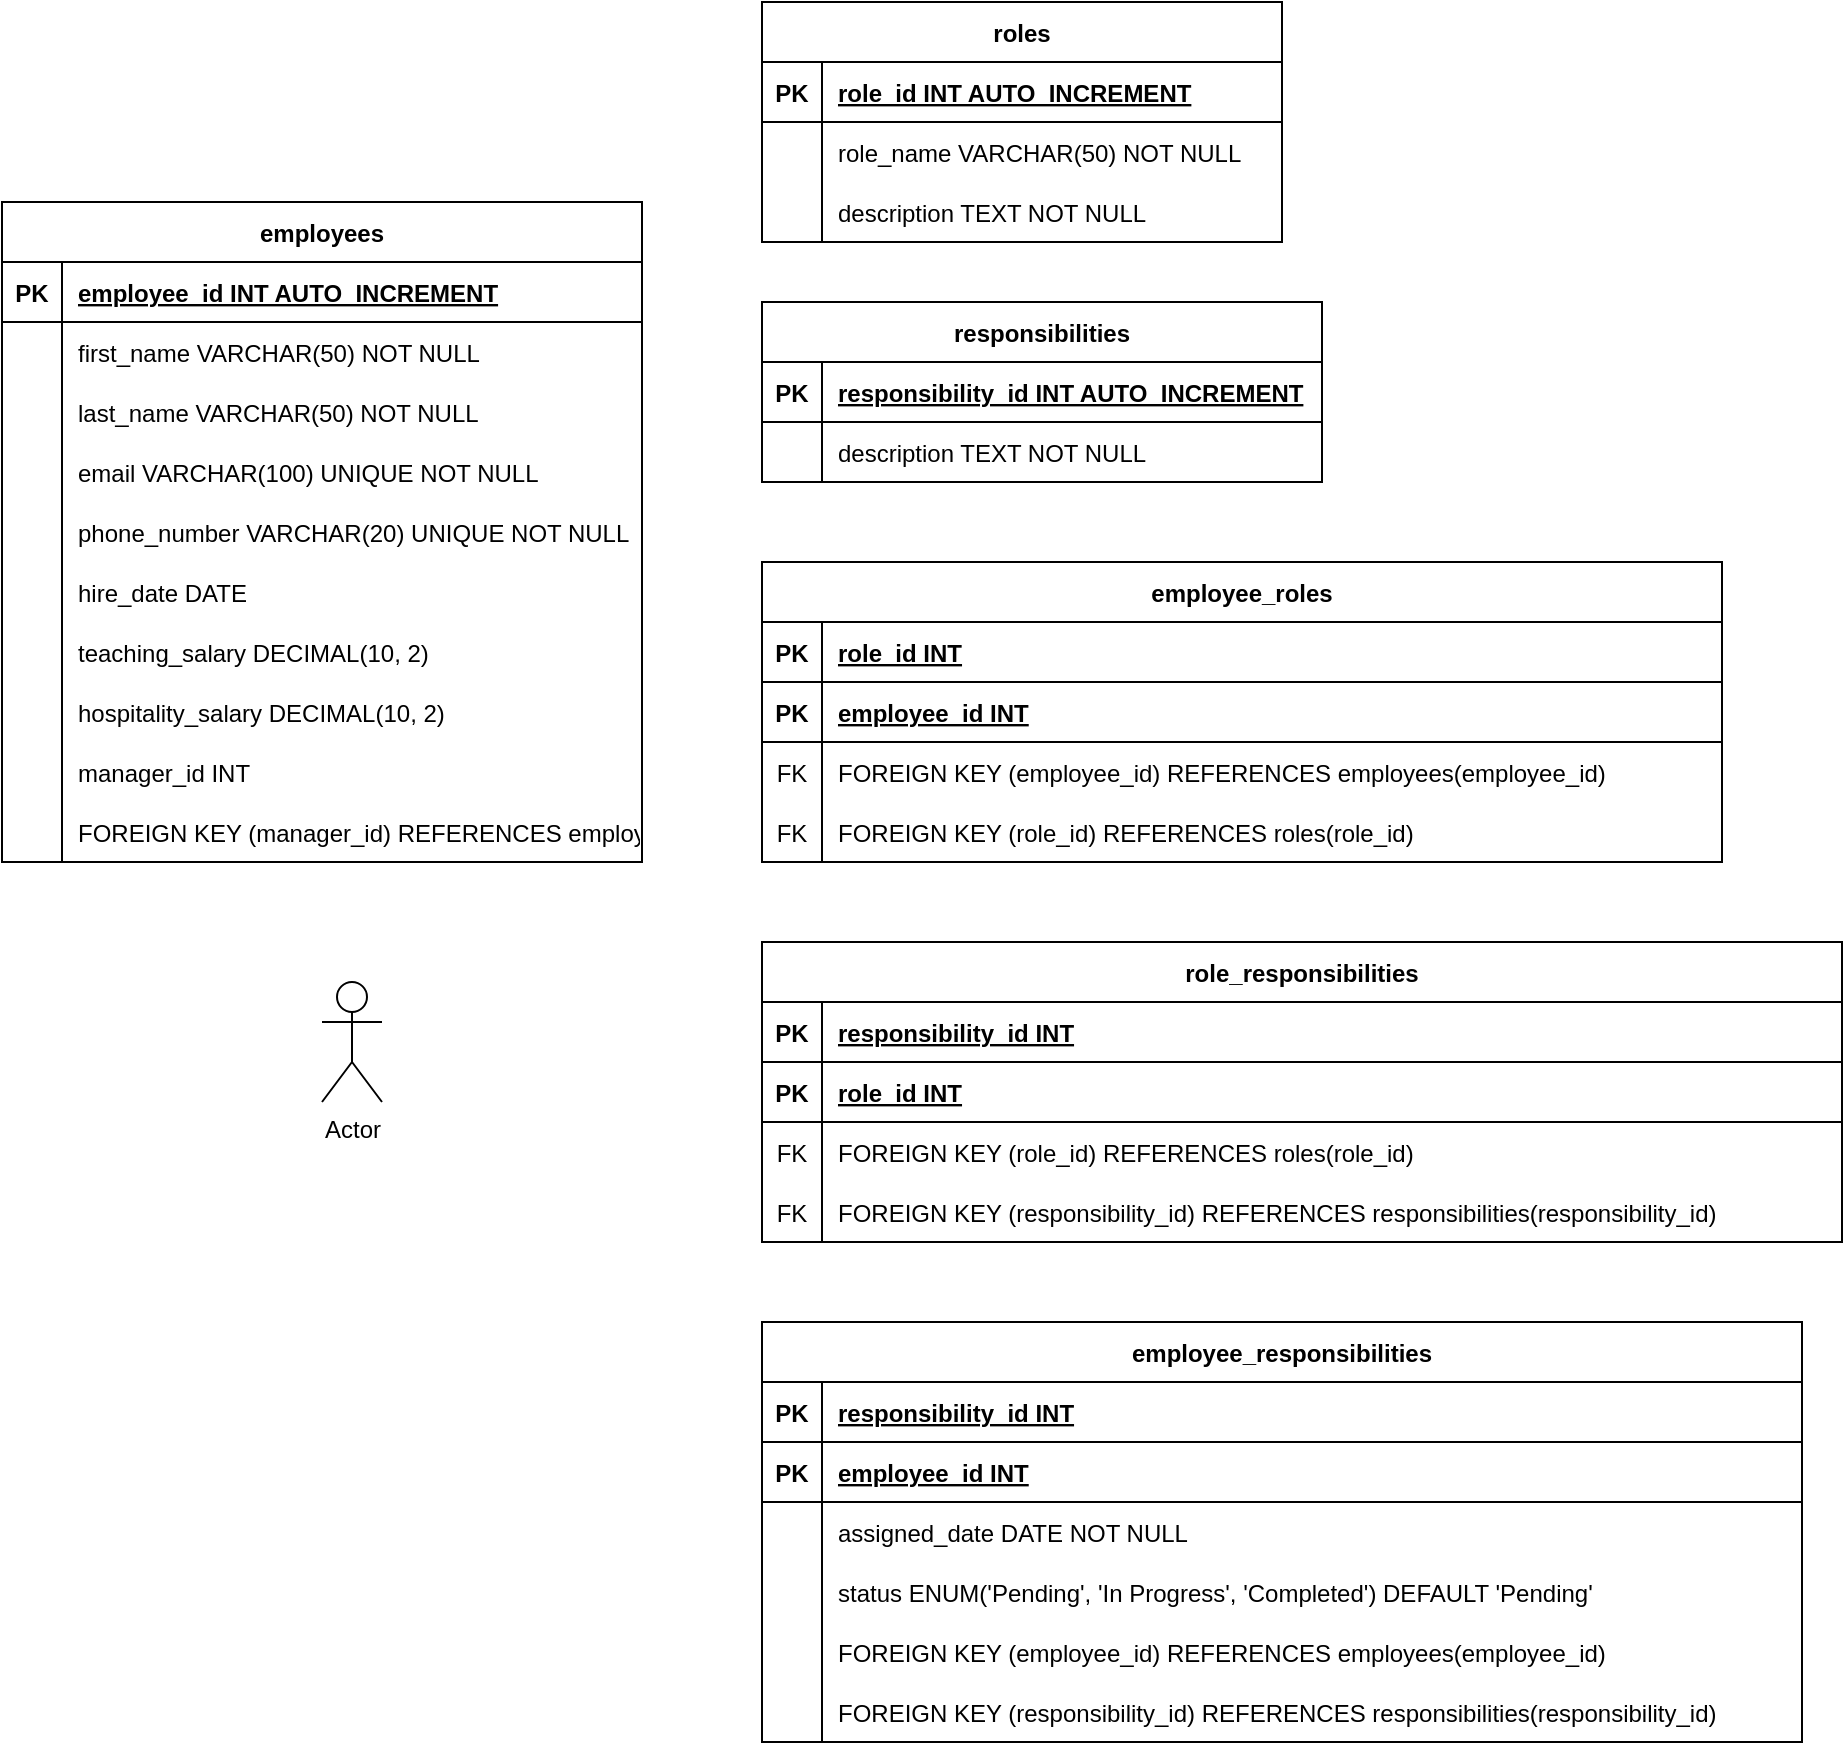 <mxfile version="24.7.6">
  <diagram name="Page-1" id="QkrxpY7dylWGhU-gu9zc">
    <mxGraphModel dx="1720" dy="1694" grid="1" gridSize="10" guides="1" tooltips="1" connect="1" arrows="1" fold="1" page="1" pageScale="1" pageWidth="850" pageHeight="1100" math="0" shadow="0">
      <root>
        <mxCell id="0" />
        <mxCell id="1" parent="0" />
        <mxCell id="rsEL6gUZ8bBxBFCF2_QT-1" value="employees" style="shape=table;startSize=30;container=1;collapsible=1;childLayout=tableLayout;fixedRows=1;rowLines=0;fontStyle=1;align=center;resizeLast=1;movable=0;resizable=0;rotatable=0;deletable=0;editable=0;locked=1;connectable=0;" parent="1" vertex="1">
          <mxGeometry x="-760" y="-20" width="320" height="330" as="geometry" />
        </mxCell>
        <mxCell id="rsEL6gUZ8bBxBFCF2_QT-2" value="" style="shape=tableRow;horizontal=0;startSize=0;swimlaneHead=0;swimlaneBody=0;fillColor=none;collapsible=0;dropTarget=0;points=[[0,0.5],[1,0.5]];portConstraint=eastwest;strokeColor=inherit;top=0;left=0;right=0;bottom=1;" parent="rsEL6gUZ8bBxBFCF2_QT-1" vertex="1">
          <mxGeometry y="30" width="320" height="30" as="geometry" />
        </mxCell>
        <mxCell id="rsEL6gUZ8bBxBFCF2_QT-3" value="PK" style="shape=partialRectangle;overflow=hidden;connectable=0;fillColor=none;strokeColor=inherit;top=0;left=0;bottom=0;right=0;fontStyle=1;" parent="rsEL6gUZ8bBxBFCF2_QT-2" vertex="1">
          <mxGeometry width="30" height="30" as="geometry">
            <mxRectangle width="30" height="30" as="alternateBounds" />
          </mxGeometry>
        </mxCell>
        <mxCell id="rsEL6gUZ8bBxBFCF2_QT-4" value="employee_id INT  AUTO_INCREMENT" style="shape=partialRectangle;overflow=hidden;connectable=0;fillColor=none;align=left;strokeColor=inherit;top=0;left=0;bottom=0;right=0;spacingLeft=6;fontStyle=5;" parent="rsEL6gUZ8bBxBFCF2_QT-2" vertex="1">
          <mxGeometry x="30" width="290" height="30" as="geometry">
            <mxRectangle width="290" height="30" as="alternateBounds" />
          </mxGeometry>
        </mxCell>
        <mxCell id="rsEL6gUZ8bBxBFCF2_QT-5" value="" style="shape=tableRow;horizontal=0;startSize=0;swimlaneHead=0;swimlaneBody=0;fillColor=none;collapsible=0;dropTarget=0;points=[[0,0.5],[1,0.5]];portConstraint=eastwest;strokeColor=inherit;top=0;left=0;right=0;bottom=0;" parent="rsEL6gUZ8bBxBFCF2_QT-1" vertex="1">
          <mxGeometry y="60" width="320" height="30" as="geometry" />
        </mxCell>
        <mxCell id="rsEL6gUZ8bBxBFCF2_QT-6" value="" style="shape=partialRectangle;overflow=hidden;connectable=0;fillColor=none;strokeColor=inherit;top=0;left=0;bottom=0;right=0;" parent="rsEL6gUZ8bBxBFCF2_QT-5" vertex="1">
          <mxGeometry width="30" height="30" as="geometry">
            <mxRectangle width="30" height="30" as="alternateBounds" />
          </mxGeometry>
        </mxCell>
        <mxCell id="rsEL6gUZ8bBxBFCF2_QT-7" value="first_name VARCHAR(50) NOT NULL" style="shape=partialRectangle;overflow=hidden;connectable=0;fillColor=none;align=left;strokeColor=inherit;top=0;left=0;bottom=0;right=0;spacingLeft=6;" parent="rsEL6gUZ8bBxBFCF2_QT-5" vertex="1">
          <mxGeometry x="30" width="290" height="30" as="geometry">
            <mxRectangle width="290" height="30" as="alternateBounds" />
          </mxGeometry>
        </mxCell>
        <mxCell id="rsEL6gUZ8bBxBFCF2_QT-8" value="" style="shape=tableRow;horizontal=0;startSize=0;swimlaneHead=0;swimlaneBody=0;fillColor=none;collapsible=0;dropTarget=0;points=[[0,0.5],[1,0.5]];portConstraint=eastwest;strokeColor=inherit;top=0;left=0;right=0;bottom=0;" parent="rsEL6gUZ8bBxBFCF2_QT-1" vertex="1">
          <mxGeometry y="90" width="320" height="30" as="geometry" />
        </mxCell>
        <mxCell id="rsEL6gUZ8bBxBFCF2_QT-9" value="" style="shape=partialRectangle;overflow=hidden;connectable=0;fillColor=none;strokeColor=inherit;top=0;left=0;bottom=0;right=0;" parent="rsEL6gUZ8bBxBFCF2_QT-8" vertex="1">
          <mxGeometry width="30" height="30" as="geometry">
            <mxRectangle width="30" height="30" as="alternateBounds" />
          </mxGeometry>
        </mxCell>
        <mxCell id="rsEL6gUZ8bBxBFCF2_QT-10" value="last_name VARCHAR(50) NOT NULL" style="shape=partialRectangle;overflow=hidden;connectable=0;fillColor=none;align=left;strokeColor=inherit;top=0;left=0;bottom=0;right=0;spacingLeft=6;" parent="rsEL6gUZ8bBxBFCF2_QT-8" vertex="1">
          <mxGeometry x="30" width="290" height="30" as="geometry">
            <mxRectangle width="290" height="30" as="alternateBounds" />
          </mxGeometry>
        </mxCell>
        <mxCell id="rsEL6gUZ8bBxBFCF2_QT-11" value="" style="shape=tableRow;horizontal=0;startSize=0;swimlaneHead=0;swimlaneBody=0;fillColor=none;collapsible=0;dropTarget=0;points=[[0,0.5],[1,0.5]];portConstraint=eastwest;strokeColor=inherit;top=0;left=0;right=0;bottom=0;" parent="rsEL6gUZ8bBxBFCF2_QT-1" vertex="1">
          <mxGeometry y="120" width="320" height="30" as="geometry" />
        </mxCell>
        <mxCell id="rsEL6gUZ8bBxBFCF2_QT-12" value="" style="shape=partialRectangle;overflow=hidden;connectable=0;fillColor=none;strokeColor=inherit;top=0;left=0;bottom=0;right=0;" parent="rsEL6gUZ8bBxBFCF2_QT-11" vertex="1">
          <mxGeometry width="30" height="30" as="geometry">
            <mxRectangle width="30" height="30" as="alternateBounds" />
          </mxGeometry>
        </mxCell>
        <mxCell id="rsEL6gUZ8bBxBFCF2_QT-13" value="email VARCHAR(100) UNIQUE NOT NULL" style="shape=partialRectangle;overflow=hidden;connectable=0;fillColor=none;align=left;strokeColor=inherit;top=0;left=0;bottom=0;right=0;spacingLeft=6;" parent="rsEL6gUZ8bBxBFCF2_QT-11" vertex="1">
          <mxGeometry x="30" width="290" height="30" as="geometry">
            <mxRectangle width="290" height="30" as="alternateBounds" />
          </mxGeometry>
        </mxCell>
        <mxCell id="rsEL6gUZ8bBxBFCF2_QT-14" value="" style="shape=tableRow;horizontal=0;startSize=0;swimlaneHead=0;swimlaneBody=0;fillColor=none;collapsible=0;dropTarget=0;points=[[0,0.5],[1,0.5]];portConstraint=eastwest;strokeColor=inherit;top=0;left=0;right=0;bottom=0;" parent="rsEL6gUZ8bBxBFCF2_QT-1" vertex="1">
          <mxGeometry y="150" width="320" height="30" as="geometry" />
        </mxCell>
        <mxCell id="rsEL6gUZ8bBxBFCF2_QT-15" value="" style="shape=partialRectangle;overflow=hidden;connectable=0;fillColor=none;strokeColor=inherit;top=0;left=0;bottom=0;right=0;" parent="rsEL6gUZ8bBxBFCF2_QT-14" vertex="1">
          <mxGeometry width="30" height="30" as="geometry">
            <mxRectangle width="30" height="30" as="alternateBounds" />
          </mxGeometry>
        </mxCell>
        <mxCell id="rsEL6gUZ8bBxBFCF2_QT-16" value="phone_number VARCHAR(20) UNIQUE NOT NULL" style="shape=partialRectangle;overflow=hidden;connectable=0;fillColor=none;align=left;strokeColor=inherit;top=0;left=0;bottom=0;right=0;spacingLeft=6;" parent="rsEL6gUZ8bBxBFCF2_QT-14" vertex="1">
          <mxGeometry x="30" width="290" height="30" as="geometry">
            <mxRectangle width="290" height="30" as="alternateBounds" />
          </mxGeometry>
        </mxCell>
        <mxCell id="rsEL6gUZ8bBxBFCF2_QT-17" value="" style="shape=tableRow;horizontal=0;startSize=0;swimlaneHead=0;swimlaneBody=0;fillColor=none;collapsible=0;dropTarget=0;points=[[0,0.5],[1,0.5]];portConstraint=eastwest;strokeColor=inherit;top=0;left=0;right=0;bottom=0;" parent="rsEL6gUZ8bBxBFCF2_QT-1" vertex="1">
          <mxGeometry y="180" width="320" height="30" as="geometry" />
        </mxCell>
        <mxCell id="rsEL6gUZ8bBxBFCF2_QT-18" value="" style="shape=partialRectangle;overflow=hidden;connectable=0;fillColor=none;strokeColor=inherit;top=0;left=0;bottom=0;right=0;" parent="rsEL6gUZ8bBxBFCF2_QT-17" vertex="1">
          <mxGeometry width="30" height="30" as="geometry">
            <mxRectangle width="30" height="30" as="alternateBounds" />
          </mxGeometry>
        </mxCell>
        <mxCell id="rsEL6gUZ8bBxBFCF2_QT-19" value="hire_date DATE" style="shape=partialRectangle;overflow=hidden;connectable=0;fillColor=none;align=left;strokeColor=inherit;top=0;left=0;bottom=0;right=0;spacingLeft=6;" parent="rsEL6gUZ8bBxBFCF2_QT-17" vertex="1">
          <mxGeometry x="30" width="290" height="30" as="geometry">
            <mxRectangle width="290" height="30" as="alternateBounds" />
          </mxGeometry>
        </mxCell>
        <mxCell id="rsEL6gUZ8bBxBFCF2_QT-20" value="" style="shape=tableRow;horizontal=0;startSize=0;swimlaneHead=0;swimlaneBody=0;fillColor=none;collapsible=0;dropTarget=0;points=[[0,0.5],[1,0.5]];portConstraint=eastwest;strokeColor=inherit;top=0;left=0;right=0;bottom=0;" parent="rsEL6gUZ8bBxBFCF2_QT-1" vertex="1">
          <mxGeometry y="210" width="320" height="30" as="geometry" />
        </mxCell>
        <mxCell id="rsEL6gUZ8bBxBFCF2_QT-21" value="" style="shape=partialRectangle;overflow=hidden;connectable=0;fillColor=none;strokeColor=inherit;top=0;left=0;bottom=0;right=0;" parent="rsEL6gUZ8bBxBFCF2_QT-20" vertex="1">
          <mxGeometry width="30" height="30" as="geometry">
            <mxRectangle width="30" height="30" as="alternateBounds" />
          </mxGeometry>
        </mxCell>
        <mxCell id="rsEL6gUZ8bBxBFCF2_QT-22" value="teaching_salary DECIMAL(10, 2)" style="shape=partialRectangle;overflow=hidden;connectable=0;fillColor=none;align=left;strokeColor=inherit;top=0;left=0;bottom=0;right=0;spacingLeft=6;" parent="rsEL6gUZ8bBxBFCF2_QT-20" vertex="1">
          <mxGeometry x="30" width="290" height="30" as="geometry">
            <mxRectangle width="290" height="30" as="alternateBounds" />
          </mxGeometry>
        </mxCell>
        <mxCell id="rsEL6gUZ8bBxBFCF2_QT-23" value="" style="shape=tableRow;horizontal=0;startSize=0;swimlaneHead=0;swimlaneBody=0;fillColor=none;collapsible=0;dropTarget=0;points=[[0,0.5],[1,0.5]];portConstraint=eastwest;strokeColor=inherit;top=0;left=0;right=0;bottom=0;" parent="rsEL6gUZ8bBxBFCF2_QT-1" vertex="1">
          <mxGeometry y="240" width="320" height="30" as="geometry" />
        </mxCell>
        <mxCell id="rsEL6gUZ8bBxBFCF2_QT-24" value="" style="shape=partialRectangle;overflow=hidden;connectable=0;fillColor=none;strokeColor=inherit;top=0;left=0;bottom=0;right=0;" parent="rsEL6gUZ8bBxBFCF2_QT-23" vertex="1">
          <mxGeometry width="30" height="30" as="geometry">
            <mxRectangle width="30" height="30" as="alternateBounds" />
          </mxGeometry>
        </mxCell>
        <mxCell id="rsEL6gUZ8bBxBFCF2_QT-25" value="hospitality_salary DECIMAL(10, 2)" style="shape=partialRectangle;overflow=hidden;connectable=0;fillColor=none;align=left;strokeColor=inherit;top=0;left=0;bottom=0;right=0;spacingLeft=6;" parent="rsEL6gUZ8bBxBFCF2_QT-23" vertex="1">
          <mxGeometry x="30" width="290" height="30" as="geometry">
            <mxRectangle width="290" height="30" as="alternateBounds" />
          </mxGeometry>
        </mxCell>
        <mxCell id="rsEL6gUZ8bBxBFCF2_QT-26" value="" style="shape=tableRow;horizontal=0;startSize=0;swimlaneHead=0;swimlaneBody=0;fillColor=none;collapsible=0;dropTarget=0;points=[[0,0.5],[1,0.5]];portConstraint=eastwest;strokeColor=inherit;top=0;left=0;right=0;bottom=0;" parent="rsEL6gUZ8bBxBFCF2_QT-1" vertex="1">
          <mxGeometry y="270" width="320" height="30" as="geometry" />
        </mxCell>
        <mxCell id="rsEL6gUZ8bBxBFCF2_QT-27" value="" style="shape=partialRectangle;overflow=hidden;connectable=0;fillColor=none;strokeColor=inherit;top=0;left=0;bottom=0;right=0;" parent="rsEL6gUZ8bBxBFCF2_QT-26" vertex="1">
          <mxGeometry width="30" height="30" as="geometry">
            <mxRectangle width="30" height="30" as="alternateBounds" />
          </mxGeometry>
        </mxCell>
        <mxCell id="rsEL6gUZ8bBxBFCF2_QT-28" value="manager_id INT" style="shape=partialRectangle;overflow=hidden;connectable=0;fillColor=none;align=left;strokeColor=inherit;top=0;left=0;bottom=0;right=0;spacingLeft=6;" parent="rsEL6gUZ8bBxBFCF2_QT-26" vertex="1">
          <mxGeometry x="30" width="290" height="30" as="geometry">
            <mxRectangle width="290" height="30" as="alternateBounds" />
          </mxGeometry>
        </mxCell>
        <mxCell id="rsEL6gUZ8bBxBFCF2_QT-29" value="" style="shape=tableRow;horizontal=0;startSize=0;swimlaneHead=0;swimlaneBody=0;fillColor=none;collapsible=0;dropTarget=0;points=[[0,0.5],[1,0.5]];portConstraint=eastwest;strokeColor=inherit;top=0;left=0;right=0;bottom=0;" parent="rsEL6gUZ8bBxBFCF2_QT-1" vertex="1">
          <mxGeometry y="300" width="320" height="30" as="geometry" />
        </mxCell>
        <mxCell id="rsEL6gUZ8bBxBFCF2_QT-30" value="" style="shape=partialRectangle;overflow=hidden;connectable=0;fillColor=none;strokeColor=inherit;top=0;left=0;bottom=0;right=0;" parent="rsEL6gUZ8bBxBFCF2_QT-29" vertex="1">
          <mxGeometry width="30" height="30" as="geometry">
            <mxRectangle width="30" height="30" as="alternateBounds" />
          </mxGeometry>
        </mxCell>
        <mxCell id="rsEL6gUZ8bBxBFCF2_QT-31" value="FOREIGN KEY (manager_id) REFERENCES employees(employee_id)" style="shape=partialRectangle;overflow=hidden;connectable=0;fillColor=none;align=left;strokeColor=inherit;top=0;left=0;bottom=0;right=0;spacingLeft=6;" parent="rsEL6gUZ8bBxBFCF2_QT-29" vertex="1">
          <mxGeometry x="30" width="290" height="30" as="geometry">
            <mxRectangle width="290" height="30" as="alternateBounds" />
          </mxGeometry>
        </mxCell>
        <mxCell id="rsEL6gUZ8bBxBFCF2_QT-32" value="roles" style="shape=table;startSize=30;container=1;collapsible=1;childLayout=tableLayout;fixedRows=1;rowLines=0;fontStyle=1;align=center;resizeLast=1;movable=1;resizable=1;rotatable=1;deletable=1;editable=1;locked=0;connectable=1;" parent="1" vertex="1">
          <mxGeometry x="-380" y="-120" width="260" height="120" as="geometry" />
        </mxCell>
        <mxCell id="rsEL6gUZ8bBxBFCF2_QT-33" value="" style="shape=tableRow;horizontal=0;startSize=0;swimlaneHead=0;swimlaneBody=0;fillColor=none;collapsible=0;dropTarget=0;points=[[0,0.5],[1,0.5]];portConstraint=eastwest;strokeColor=inherit;top=0;left=0;right=0;bottom=1;" parent="rsEL6gUZ8bBxBFCF2_QT-32" vertex="1">
          <mxGeometry y="30" width="260" height="30" as="geometry" />
        </mxCell>
        <mxCell id="rsEL6gUZ8bBxBFCF2_QT-34" value="PK" style="shape=partialRectangle;overflow=hidden;connectable=0;fillColor=none;strokeColor=inherit;top=0;left=0;bottom=0;right=0;fontStyle=1;" parent="rsEL6gUZ8bBxBFCF2_QT-33" vertex="1">
          <mxGeometry width="30" height="30" as="geometry">
            <mxRectangle width="30" height="30" as="alternateBounds" />
          </mxGeometry>
        </mxCell>
        <mxCell id="rsEL6gUZ8bBxBFCF2_QT-35" value="role_id INT  AUTO_INCREMENT" style="shape=partialRectangle;overflow=hidden;connectable=0;fillColor=none;align=left;strokeColor=inherit;top=0;left=0;bottom=0;right=0;spacingLeft=6;fontStyle=5;" parent="rsEL6gUZ8bBxBFCF2_QT-33" vertex="1">
          <mxGeometry x="30" width="230" height="30" as="geometry">
            <mxRectangle width="230" height="30" as="alternateBounds" />
          </mxGeometry>
        </mxCell>
        <mxCell id="rsEL6gUZ8bBxBFCF2_QT-36" value="" style="shape=tableRow;horizontal=0;startSize=0;swimlaneHead=0;swimlaneBody=0;fillColor=none;collapsible=0;dropTarget=0;points=[[0,0.5],[1,0.5]];portConstraint=eastwest;strokeColor=inherit;top=0;left=0;right=0;bottom=0;" parent="rsEL6gUZ8bBxBFCF2_QT-32" vertex="1">
          <mxGeometry y="60" width="260" height="30" as="geometry" />
        </mxCell>
        <mxCell id="rsEL6gUZ8bBxBFCF2_QT-37" value="" style="shape=partialRectangle;overflow=hidden;connectable=0;fillColor=none;strokeColor=inherit;top=0;left=0;bottom=0;right=0;" parent="rsEL6gUZ8bBxBFCF2_QT-36" vertex="1">
          <mxGeometry width="30" height="30" as="geometry">
            <mxRectangle width="30" height="30" as="alternateBounds" />
          </mxGeometry>
        </mxCell>
        <mxCell id="rsEL6gUZ8bBxBFCF2_QT-38" value="role_name VARCHAR(50) NOT NULL" style="shape=partialRectangle;overflow=hidden;connectable=0;fillColor=none;align=left;strokeColor=inherit;top=0;left=0;bottom=0;right=0;spacingLeft=6;" parent="rsEL6gUZ8bBxBFCF2_QT-36" vertex="1">
          <mxGeometry x="30" width="230" height="30" as="geometry">
            <mxRectangle width="230" height="30" as="alternateBounds" />
          </mxGeometry>
        </mxCell>
        <mxCell id="rsEL6gUZ8bBxBFCF2_QT-39" value="" style="shape=tableRow;horizontal=0;startSize=0;swimlaneHead=0;swimlaneBody=0;fillColor=none;collapsible=0;dropTarget=0;points=[[0,0.5],[1,0.5]];portConstraint=eastwest;strokeColor=inherit;top=0;left=0;right=0;bottom=0;" parent="rsEL6gUZ8bBxBFCF2_QT-32" vertex="1">
          <mxGeometry y="90" width="260" height="30" as="geometry" />
        </mxCell>
        <mxCell id="rsEL6gUZ8bBxBFCF2_QT-40" value="" style="shape=partialRectangle;overflow=hidden;connectable=0;fillColor=none;strokeColor=inherit;top=0;left=0;bottom=0;right=0;" parent="rsEL6gUZ8bBxBFCF2_QT-39" vertex="1">
          <mxGeometry width="30" height="30" as="geometry">
            <mxRectangle width="30" height="30" as="alternateBounds" />
          </mxGeometry>
        </mxCell>
        <mxCell id="rsEL6gUZ8bBxBFCF2_QT-41" value="description TEXT NOT NULL" style="shape=partialRectangle;overflow=hidden;connectable=0;fillColor=none;align=left;strokeColor=inherit;top=0;left=0;bottom=0;right=0;spacingLeft=6;" parent="rsEL6gUZ8bBxBFCF2_QT-39" vertex="1">
          <mxGeometry x="30" width="230" height="30" as="geometry">
            <mxRectangle width="230" height="30" as="alternateBounds" />
          </mxGeometry>
        </mxCell>
        <mxCell id="rsEL6gUZ8bBxBFCF2_QT-42" value="responsibilities" style="shape=table;startSize=30;container=1;collapsible=1;childLayout=tableLayout;fixedRows=1;rowLines=0;fontStyle=1;align=center;resizeLast=1;movable=1;resizable=1;rotatable=1;deletable=1;editable=1;locked=0;connectable=1;" parent="1" vertex="1">
          <mxGeometry x="-380" y="30" width="280" height="90" as="geometry" />
        </mxCell>
        <mxCell id="rsEL6gUZ8bBxBFCF2_QT-43" value="" style="shape=tableRow;horizontal=0;startSize=0;swimlaneHead=0;swimlaneBody=0;fillColor=none;collapsible=0;dropTarget=0;points=[[0,0.5],[1,0.5]];portConstraint=eastwest;strokeColor=inherit;top=0;left=0;right=0;bottom=1;" parent="rsEL6gUZ8bBxBFCF2_QT-42" vertex="1">
          <mxGeometry y="30" width="280" height="30" as="geometry" />
        </mxCell>
        <mxCell id="rsEL6gUZ8bBxBFCF2_QT-44" value="PK" style="shape=partialRectangle;overflow=hidden;connectable=0;fillColor=none;strokeColor=inherit;top=0;left=0;bottom=0;right=0;fontStyle=1;" parent="rsEL6gUZ8bBxBFCF2_QT-43" vertex="1">
          <mxGeometry width="30" height="30" as="geometry">
            <mxRectangle width="30" height="30" as="alternateBounds" />
          </mxGeometry>
        </mxCell>
        <mxCell id="rsEL6gUZ8bBxBFCF2_QT-45" value="responsibility_id INT  AUTO_INCREMENT" style="shape=partialRectangle;overflow=hidden;connectable=0;fillColor=none;align=left;strokeColor=inherit;top=0;left=0;bottom=0;right=0;spacingLeft=6;fontStyle=5;" parent="rsEL6gUZ8bBxBFCF2_QT-43" vertex="1">
          <mxGeometry x="30" width="250" height="30" as="geometry">
            <mxRectangle width="250" height="30" as="alternateBounds" />
          </mxGeometry>
        </mxCell>
        <mxCell id="rsEL6gUZ8bBxBFCF2_QT-46" value="" style="shape=tableRow;horizontal=0;startSize=0;swimlaneHead=0;swimlaneBody=0;fillColor=none;collapsible=0;dropTarget=0;points=[[0,0.5],[1,0.5]];portConstraint=eastwest;strokeColor=inherit;top=0;left=0;right=0;bottom=0;" parent="rsEL6gUZ8bBxBFCF2_QT-42" vertex="1">
          <mxGeometry y="60" width="280" height="30" as="geometry" />
        </mxCell>
        <mxCell id="rsEL6gUZ8bBxBFCF2_QT-47" value="" style="shape=partialRectangle;overflow=hidden;connectable=0;fillColor=none;strokeColor=inherit;top=0;left=0;bottom=0;right=0;" parent="rsEL6gUZ8bBxBFCF2_QT-46" vertex="1">
          <mxGeometry width="30" height="30" as="geometry">
            <mxRectangle width="30" height="30" as="alternateBounds" />
          </mxGeometry>
        </mxCell>
        <mxCell id="rsEL6gUZ8bBxBFCF2_QT-48" value="description TEXT NOT NULL" style="shape=partialRectangle;overflow=hidden;connectable=0;fillColor=none;align=left;strokeColor=inherit;top=0;left=0;bottom=0;right=0;spacingLeft=6;" parent="rsEL6gUZ8bBxBFCF2_QT-46" vertex="1">
          <mxGeometry x="30" width="250" height="30" as="geometry">
            <mxRectangle width="250" height="30" as="alternateBounds" />
          </mxGeometry>
        </mxCell>
        <mxCell id="rsEL6gUZ8bBxBFCF2_QT-49" value="employee_roles" style="shape=table;startSize=30;container=1;collapsible=1;childLayout=tableLayout;fixedRows=1;rowLines=0;fontStyle=1;align=center;resizeLast=1;movable=1;resizable=1;rotatable=1;deletable=1;editable=1;locked=0;connectable=1;" parent="1" vertex="1">
          <mxGeometry x="-380" y="160" width="480" height="150" as="geometry" />
        </mxCell>
        <mxCell id="rsEL6gUZ8bBxBFCF2_QT-50" value="" style="shape=tableRow;horizontal=0;startSize=0;swimlaneHead=0;swimlaneBody=0;fillColor=none;collapsible=0;dropTarget=0;points=[[0,0.5],[1,0.5]];portConstraint=eastwest;strokeColor=inherit;top=0;left=0;right=0;bottom=1;" parent="rsEL6gUZ8bBxBFCF2_QT-49" vertex="1">
          <mxGeometry y="30" width="480" height="30" as="geometry" />
        </mxCell>
        <mxCell id="rsEL6gUZ8bBxBFCF2_QT-51" value="PK" style="shape=partialRectangle;overflow=hidden;connectable=0;fillColor=none;strokeColor=inherit;top=0;left=0;bottom=0;right=0;fontStyle=1;" parent="rsEL6gUZ8bBxBFCF2_QT-50" vertex="1">
          <mxGeometry width="30" height="30" as="geometry">
            <mxRectangle width="30" height="30" as="alternateBounds" />
          </mxGeometry>
        </mxCell>
        <mxCell id="rsEL6gUZ8bBxBFCF2_QT-52" value="role_id INT" style="shape=partialRectangle;overflow=hidden;connectable=0;fillColor=none;align=left;strokeColor=inherit;top=0;left=0;bottom=0;right=0;spacingLeft=6;fontStyle=5;" parent="rsEL6gUZ8bBxBFCF2_QT-50" vertex="1">
          <mxGeometry x="30" width="450" height="30" as="geometry">
            <mxRectangle width="450" height="30" as="alternateBounds" />
          </mxGeometry>
        </mxCell>
        <mxCell id="rsEL6gUZ8bBxBFCF2_QT-53" value="" style="shape=tableRow;horizontal=0;startSize=0;swimlaneHead=0;swimlaneBody=0;fillColor=none;collapsible=0;dropTarget=0;points=[[0,0.5],[1,0.5]];portConstraint=eastwest;strokeColor=inherit;top=0;left=0;right=0;bottom=1;" parent="rsEL6gUZ8bBxBFCF2_QT-49" vertex="1">
          <mxGeometry y="60" width="480" height="30" as="geometry" />
        </mxCell>
        <mxCell id="rsEL6gUZ8bBxBFCF2_QT-54" value="PK" style="shape=partialRectangle;overflow=hidden;connectable=0;fillColor=none;strokeColor=inherit;top=0;left=0;bottom=0;right=0;fontStyle=1;" parent="rsEL6gUZ8bBxBFCF2_QT-53" vertex="1">
          <mxGeometry width="30" height="30" as="geometry">
            <mxRectangle width="30" height="30" as="alternateBounds" />
          </mxGeometry>
        </mxCell>
        <mxCell id="rsEL6gUZ8bBxBFCF2_QT-55" value="employee_id INT" style="shape=partialRectangle;overflow=hidden;connectable=0;fillColor=none;align=left;strokeColor=inherit;top=0;left=0;bottom=0;right=0;spacingLeft=6;fontStyle=5;" parent="rsEL6gUZ8bBxBFCF2_QT-53" vertex="1">
          <mxGeometry x="30" width="450" height="30" as="geometry">
            <mxRectangle width="450" height="30" as="alternateBounds" />
          </mxGeometry>
        </mxCell>
        <mxCell id="rsEL6gUZ8bBxBFCF2_QT-56" value="" style="shape=tableRow;horizontal=0;startSize=0;swimlaneHead=0;swimlaneBody=0;fillColor=none;collapsible=0;dropTarget=0;points=[[0,0.5],[1,0.5]];portConstraint=eastwest;strokeColor=inherit;top=0;left=0;right=0;bottom=0;" parent="rsEL6gUZ8bBxBFCF2_QT-49" vertex="1">
          <mxGeometry y="90" width="480" height="30" as="geometry" />
        </mxCell>
        <mxCell id="rsEL6gUZ8bBxBFCF2_QT-57" value="FK" style="shape=partialRectangle;overflow=hidden;connectable=0;fillColor=none;strokeColor=inherit;top=0;left=0;bottom=0;right=0;" parent="rsEL6gUZ8bBxBFCF2_QT-56" vertex="1">
          <mxGeometry width="30" height="30" as="geometry">
            <mxRectangle width="30" height="30" as="alternateBounds" />
          </mxGeometry>
        </mxCell>
        <mxCell id="rsEL6gUZ8bBxBFCF2_QT-58" value="FOREIGN KEY (employee_id) REFERENCES employees(employee_id)" style="shape=partialRectangle;overflow=hidden;connectable=0;fillColor=none;align=left;strokeColor=inherit;top=0;left=0;bottom=0;right=0;spacingLeft=6;" parent="rsEL6gUZ8bBxBFCF2_QT-56" vertex="1">
          <mxGeometry x="30" width="450" height="30" as="geometry">
            <mxRectangle width="450" height="30" as="alternateBounds" />
          </mxGeometry>
        </mxCell>
        <mxCell id="rsEL6gUZ8bBxBFCF2_QT-59" value="" style="shape=tableRow;horizontal=0;startSize=0;swimlaneHead=0;swimlaneBody=0;fillColor=none;collapsible=0;dropTarget=0;points=[[0,0.5],[1,0.5]];portConstraint=eastwest;strokeColor=inherit;top=0;left=0;right=0;bottom=0;" parent="rsEL6gUZ8bBxBFCF2_QT-49" vertex="1">
          <mxGeometry y="120" width="480" height="30" as="geometry" />
        </mxCell>
        <mxCell id="rsEL6gUZ8bBxBFCF2_QT-60" value="FK" style="shape=partialRectangle;overflow=hidden;connectable=0;fillColor=none;strokeColor=inherit;top=0;left=0;bottom=0;right=0;" parent="rsEL6gUZ8bBxBFCF2_QT-59" vertex="1">
          <mxGeometry width="30" height="30" as="geometry">
            <mxRectangle width="30" height="30" as="alternateBounds" />
          </mxGeometry>
        </mxCell>
        <mxCell id="rsEL6gUZ8bBxBFCF2_QT-61" value="FOREIGN KEY (role_id) REFERENCES roles(role_id)" style="shape=partialRectangle;overflow=hidden;connectable=0;fillColor=none;align=left;strokeColor=inherit;top=0;left=0;bottom=0;right=0;spacingLeft=6;" parent="rsEL6gUZ8bBxBFCF2_QT-59" vertex="1">
          <mxGeometry x="30" width="450" height="30" as="geometry">
            <mxRectangle width="450" height="30" as="alternateBounds" />
          </mxGeometry>
        </mxCell>
        <mxCell id="rsEL6gUZ8bBxBFCF2_QT-62" value="role_responsibilities" style="shape=table;startSize=30;container=1;collapsible=1;childLayout=tableLayout;fixedRows=1;rowLines=0;fontStyle=1;align=center;resizeLast=1;movable=1;resizable=1;rotatable=1;deletable=1;editable=1;locked=0;connectable=1;" parent="1" vertex="1">
          <mxGeometry x="-380" y="350" width="540" height="150" as="geometry" />
        </mxCell>
        <mxCell id="rsEL6gUZ8bBxBFCF2_QT-63" value="" style="shape=tableRow;horizontal=0;startSize=0;swimlaneHead=0;swimlaneBody=0;fillColor=none;collapsible=0;dropTarget=0;points=[[0,0.5],[1,0.5]];portConstraint=eastwest;strokeColor=inherit;top=0;left=0;right=0;bottom=1;" parent="rsEL6gUZ8bBxBFCF2_QT-62" vertex="1">
          <mxGeometry y="30" width="540" height="30" as="geometry" />
        </mxCell>
        <mxCell id="rsEL6gUZ8bBxBFCF2_QT-64" value="PK" style="shape=partialRectangle;overflow=hidden;connectable=0;fillColor=none;strokeColor=inherit;top=0;left=0;bottom=0;right=0;fontStyle=1;" parent="rsEL6gUZ8bBxBFCF2_QT-63" vertex="1">
          <mxGeometry width="30" height="30" as="geometry">
            <mxRectangle width="30" height="30" as="alternateBounds" />
          </mxGeometry>
        </mxCell>
        <mxCell id="rsEL6gUZ8bBxBFCF2_QT-65" value="responsibility_id INT" style="shape=partialRectangle;overflow=hidden;connectable=0;fillColor=none;align=left;strokeColor=inherit;top=0;left=0;bottom=0;right=0;spacingLeft=6;fontStyle=5;" parent="rsEL6gUZ8bBxBFCF2_QT-63" vertex="1">
          <mxGeometry x="30" width="510" height="30" as="geometry">
            <mxRectangle width="510" height="30" as="alternateBounds" />
          </mxGeometry>
        </mxCell>
        <mxCell id="rsEL6gUZ8bBxBFCF2_QT-66" value="" style="shape=tableRow;horizontal=0;startSize=0;swimlaneHead=0;swimlaneBody=0;fillColor=none;collapsible=0;dropTarget=0;points=[[0,0.5],[1,0.5]];portConstraint=eastwest;strokeColor=inherit;top=0;left=0;right=0;bottom=1;" parent="rsEL6gUZ8bBxBFCF2_QT-62" vertex="1">
          <mxGeometry y="60" width="540" height="30" as="geometry" />
        </mxCell>
        <mxCell id="rsEL6gUZ8bBxBFCF2_QT-67" value="PK" style="shape=partialRectangle;overflow=hidden;connectable=0;fillColor=none;strokeColor=inherit;top=0;left=0;bottom=0;right=0;fontStyle=1;" parent="rsEL6gUZ8bBxBFCF2_QT-66" vertex="1">
          <mxGeometry width="30" height="30" as="geometry">
            <mxRectangle width="30" height="30" as="alternateBounds" />
          </mxGeometry>
        </mxCell>
        <mxCell id="rsEL6gUZ8bBxBFCF2_QT-68" value="role_id INT" style="shape=partialRectangle;overflow=hidden;connectable=0;fillColor=none;align=left;strokeColor=inherit;top=0;left=0;bottom=0;right=0;spacingLeft=6;fontStyle=5;" parent="rsEL6gUZ8bBxBFCF2_QT-66" vertex="1">
          <mxGeometry x="30" width="510" height="30" as="geometry">
            <mxRectangle width="510" height="30" as="alternateBounds" />
          </mxGeometry>
        </mxCell>
        <mxCell id="rsEL6gUZ8bBxBFCF2_QT-69" value="" style="shape=tableRow;horizontal=0;startSize=0;swimlaneHead=0;swimlaneBody=0;fillColor=none;collapsible=0;dropTarget=0;points=[[0,0.5],[1,0.5]];portConstraint=eastwest;strokeColor=inherit;top=0;left=0;right=0;bottom=0;" parent="rsEL6gUZ8bBxBFCF2_QT-62" vertex="1">
          <mxGeometry y="90" width="540" height="30" as="geometry" />
        </mxCell>
        <mxCell id="rsEL6gUZ8bBxBFCF2_QT-70" value="FK" style="shape=partialRectangle;overflow=hidden;connectable=0;fillColor=none;strokeColor=inherit;top=0;left=0;bottom=0;right=0;" parent="rsEL6gUZ8bBxBFCF2_QT-69" vertex="1">
          <mxGeometry width="30" height="30" as="geometry">
            <mxRectangle width="30" height="30" as="alternateBounds" />
          </mxGeometry>
        </mxCell>
        <mxCell id="rsEL6gUZ8bBxBFCF2_QT-71" value="FOREIGN KEY (role_id) REFERENCES roles(role_id)" style="shape=partialRectangle;overflow=hidden;connectable=0;fillColor=none;align=left;strokeColor=inherit;top=0;left=0;bottom=0;right=0;spacingLeft=6;" parent="rsEL6gUZ8bBxBFCF2_QT-69" vertex="1">
          <mxGeometry x="30" width="510" height="30" as="geometry">
            <mxRectangle width="510" height="30" as="alternateBounds" />
          </mxGeometry>
        </mxCell>
        <mxCell id="rsEL6gUZ8bBxBFCF2_QT-72" value="" style="shape=tableRow;horizontal=0;startSize=0;swimlaneHead=0;swimlaneBody=0;fillColor=none;collapsible=0;dropTarget=0;points=[[0,0.5],[1,0.5]];portConstraint=eastwest;strokeColor=inherit;top=0;left=0;right=0;bottom=0;" parent="rsEL6gUZ8bBxBFCF2_QT-62" vertex="1">
          <mxGeometry y="120" width="540" height="30" as="geometry" />
        </mxCell>
        <mxCell id="rsEL6gUZ8bBxBFCF2_QT-73" value="FK" style="shape=partialRectangle;overflow=hidden;connectable=0;fillColor=none;strokeColor=inherit;top=0;left=0;bottom=0;right=0;" parent="rsEL6gUZ8bBxBFCF2_QT-72" vertex="1">
          <mxGeometry width="30" height="30" as="geometry">
            <mxRectangle width="30" height="30" as="alternateBounds" />
          </mxGeometry>
        </mxCell>
        <mxCell id="rsEL6gUZ8bBxBFCF2_QT-74" value="FOREIGN KEY (responsibility_id) REFERENCES responsibilities(responsibility_id)" style="shape=partialRectangle;overflow=hidden;connectable=0;fillColor=none;align=left;strokeColor=inherit;top=0;left=0;bottom=0;right=0;spacingLeft=6;" parent="rsEL6gUZ8bBxBFCF2_QT-72" vertex="1">
          <mxGeometry x="30" width="510" height="30" as="geometry">
            <mxRectangle width="510" height="30" as="alternateBounds" />
          </mxGeometry>
        </mxCell>
        <mxCell id="rsEL6gUZ8bBxBFCF2_QT-75" value="employee_responsibilities" style="shape=table;startSize=30;container=1;collapsible=1;childLayout=tableLayout;fixedRows=1;rowLines=0;fontStyle=1;align=center;resizeLast=1;movable=1;resizable=1;rotatable=1;deletable=1;editable=1;locked=0;connectable=1;" parent="1" vertex="1">
          <mxGeometry x="-380" y="540" width="520" height="210" as="geometry" />
        </mxCell>
        <mxCell id="rsEL6gUZ8bBxBFCF2_QT-76" value="" style="shape=tableRow;horizontal=0;startSize=0;swimlaneHead=0;swimlaneBody=0;fillColor=none;collapsible=0;dropTarget=0;points=[[0,0.5],[1,0.5]];portConstraint=eastwest;strokeColor=inherit;top=0;left=0;right=0;bottom=1;" parent="rsEL6gUZ8bBxBFCF2_QT-75" vertex="1">
          <mxGeometry y="30" width="520" height="30" as="geometry" />
        </mxCell>
        <mxCell id="rsEL6gUZ8bBxBFCF2_QT-77" value="PK" style="shape=partialRectangle;overflow=hidden;connectable=0;fillColor=none;strokeColor=inherit;top=0;left=0;bottom=0;right=0;fontStyle=1;" parent="rsEL6gUZ8bBxBFCF2_QT-76" vertex="1">
          <mxGeometry width="30" height="30" as="geometry">
            <mxRectangle width="30" height="30" as="alternateBounds" />
          </mxGeometry>
        </mxCell>
        <mxCell id="rsEL6gUZ8bBxBFCF2_QT-78" value="responsibility_id INT" style="shape=partialRectangle;overflow=hidden;connectable=0;fillColor=none;align=left;strokeColor=inherit;top=0;left=0;bottom=0;right=0;spacingLeft=6;fontStyle=5;" parent="rsEL6gUZ8bBxBFCF2_QT-76" vertex="1">
          <mxGeometry x="30" width="490" height="30" as="geometry">
            <mxRectangle width="490" height="30" as="alternateBounds" />
          </mxGeometry>
        </mxCell>
        <mxCell id="rsEL6gUZ8bBxBFCF2_QT-79" value="" style="shape=tableRow;horizontal=0;startSize=0;swimlaneHead=0;swimlaneBody=0;fillColor=none;collapsible=0;dropTarget=0;points=[[0,0.5],[1,0.5]];portConstraint=eastwest;strokeColor=inherit;top=0;left=0;right=0;bottom=1;" parent="rsEL6gUZ8bBxBFCF2_QT-75" vertex="1">
          <mxGeometry y="60" width="520" height="30" as="geometry" />
        </mxCell>
        <mxCell id="rsEL6gUZ8bBxBFCF2_QT-80" value="PK" style="shape=partialRectangle;overflow=hidden;connectable=0;fillColor=none;strokeColor=inherit;top=0;left=0;bottom=0;right=0;fontStyle=1;" parent="rsEL6gUZ8bBxBFCF2_QT-79" vertex="1">
          <mxGeometry width="30" height="30" as="geometry">
            <mxRectangle width="30" height="30" as="alternateBounds" />
          </mxGeometry>
        </mxCell>
        <mxCell id="rsEL6gUZ8bBxBFCF2_QT-81" value="employee_id INT" style="shape=partialRectangle;overflow=hidden;connectable=0;fillColor=none;align=left;strokeColor=inherit;top=0;left=0;bottom=0;right=0;spacingLeft=6;fontStyle=5;" parent="rsEL6gUZ8bBxBFCF2_QT-79" vertex="1">
          <mxGeometry x="30" width="490" height="30" as="geometry">
            <mxRectangle width="490" height="30" as="alternateBounds" />
          </mxGeometry>
        </mxCell>
        <mxCell id="rsEL6gUZ8bBxBFCF2_QT-82" value="" style="shape=tableRow;horizontal=0;startSize=0;swimlaneHead=0;swimlaneBody=0;fillColor=none;collapsible=0;dropTarget=0;points=[[0,0.5],[1,0.5]];portConstraint=eastwest;strokeColor=inherit;top=0;left=0;right=0;bottom=0;" parent="rsEL6gUZ8bBxBFCF2_QT-75" vertex="1">
          <mxGeometry y="90" width="520" height="30" as="geometry" />
        </mxCell>
        <mxCell id="rsEL6gUZ8bBxBFCF2_QT-83" value="" style="shape=partialRectangle;overflow=hidden;connectable=0;fillColor=none;strokeColor=inherit;top=0;left=0;bottom=0;right=0;" parent="rsEL6gUZ8bBxBFCF2_QT-82" vertex="1">
          <mxGeometry width="30" height="30" as="geometry">
            <mxRectangle width="30" height="30" as="alternateBounds" />
          </mxGeometry>
        </mxCell>
        <mxCell id="rsEL6gUZ8bBxBFCF2_QT-84" value="assigned_date DATE NOT NULL" style="shape=partialRectangle;overflow=hidden;connectable=0;fillColor=none;align=left;strokeColor=inherit;top=0;left=0;bottom=0;right=0;spacingLeft=6;" parent="rsEL6gUZ8bBxBFCF2_QT-82" vertex="1">
          <mxGeometry x="30" width="490" height="30" as="geometry">
            <mxRectangle width="490" height="30" as="alternateBounds" />
          </mxGeometry>
        </mxCell>
        <mxCell id="rsEL6gUZ8bBxBFCF2_QT-85" value="" style="shape=tableRow;horizontal=0;startSize=0;swimlaneHead=0;swimlaneBody=0;fillColor=none;collapsible=0;dropTarget=0;points=[[0,0.5],[1,0.5]];portConstraint=eastwest;strokeColor=inherit;top=0;left=0;right=0;bottom=0;" parent="rsEL6gUZ8bBxBFCF2_QT-75" vertex="1">
          <mxGeometry y="120" width="520" height="30" as="geometry" />
        </mxCell>
        <mxCell id="rsEL6gUZ8bBxBFCF2_QT-86" value="" style="shape=partialRectangle;overflow=hidden;connectable=0;fillColor=none;strokeColor=inherit;top=0;left=0;bottom=0;right=0;" parent="rsEL6gUZ8bBxBFCF2_QT-85" vertex="1">
          <mxGeometry width="30" height="30" as="geometry">
            <mxRectangle width="30" height="30" as="alternateBounds" />
          </mxGeometry>
        </mxCell>
        <mxCell id="rsEL6gUZ8bBxBFCF2_QT-87" value="status ENUM(&#39;Pending&#39;, &#39;In Progress&#39;, &#39;Completed&#39;) DEFAULT &#39;Pending&#39;" style="shape=partialRectangle;overflow=hidden;connectable=0;fillColor=none;align=left;strokeColor=inherit;top=0;left=0;bottom=0;right=0;spacingLeft=6;" parent="rsEL6gUZ8bBxBFCF2_QT-85" vertex="1">
          <mxGeometry x="30" width="490" height="30" as="geometry">
            <mxRectangle width="490" height="30" as="alternateBounds" />
          </mxGeometry>
        </mxCell>
        <mxCell id="rsEL6gUZ8bBxBFCF2_QT-88" value="" style="shape=tableRow;horizontal=0;startSize=0;swimlaneHead=0;swimlaneBody=0;fillColor=none;collapsible=0;dropTarget=0;points=[[0,0.5],[1,0.5]];portConstraint=eastwest;strokeColor=inherit;top=0;left=0;right=0;bottom=0;" parent="rsEL6gUZ8bBxBFCF2_QT-75" vertex="1">
          <mxGeometry y="150" width="520" height="30" as="geometry" />
        </mxCell>
        <mxCell id="rsEL6gUZ8bBxBFCF2_QT-89" value="" style="shape=partialRectangle;overflow=hidden;connectable=0;fillColor=none;strokeColor=inherit;top=0;left=0;bottom=0;right=0;" parent="rsEL6gUZ8bBxBFCF2_QT-88" vertex="1">
          <mxGeometry width="30" height="30" as="geometry">
            <mxRectangle width="30" height="30" as="alternateBounds" />
          </mxGeometry>
        </mxCell>
        <mxCell id="rsEL6gUZ8bBxBFCF2_QT-90" value="FOREIGN KEY (employee_id) REFERENCES employees(employee_id)" style="shape=partialRectangle;overflow=hidden;connectable=0;fillColor=none;align=left;strokeColor=inherit;top=0;left=0;bottom=0;right=0;spacingLeft=6;" parent="rsEL6gUZ8bBxBFCF2_QT-88" vertex="1">
          <mxGeometry x="30" width="490" height="30" as="geometry">
            <mxRectangle width="490" height="30" as="alternateBounds" />
          </mxGeometry>
        </mxCell>
        <mxCell id="rsEL6gUZ8bBxBFCF2_QT-91" value="" style="shape=tableRow;horizontal=0;startSize=0;swimlaneHead=0;swimlaneBody=0;fillColor=none;collapsible=0;dropTarget=0;points=[[0,0.5],[1,0.5]];portConstraint=eastwest;strokeColor=inherit;top=0;left=0;right=0;bottom=0;" parent="rsEL6gUZ8bBxBFCF2_QT-75" vertex="1">
          <mxGeometry y="180" width="520" height="30" as="geometry" />
        </mxCell>
        <mxCell id="rsEL6gUZ8bBxBFCF2_QT-92" value="" style="shape=partialRectangle;overflow=hidden;connectable=0;fillColor=none;strokeColor=inherit;top=0;left=0;bottom=0;right=0;" parent="rsEL6gUZ8bBxBFCF2_QT-91" vertex="1">
          <mxGeometry width="30" height="30" as="geometry">
            <mxRectangle width="30" height="30" as="alternateBounds" />
          </mxGeometry>
        </mxCell>
        <mxCell id="rsEL6gUZ8bBxBFCF2_QT-93" value="FOREIGN KEY (responsibility_id) REFERENCES responsibilities(responsibility_id)" style="shape=partialRectangle;overflow=hidden;connectable=0;fillColor=none;align=left;strokeColor=inherit;top=0;left=0;bottom=0;right=0;spacingLeft=6;" parent="rsEL6gUZ8bBxBFCF2_QT-91" vertex="1">
          <mxGeometry x="30" width="490" height="30" as="geometry">
            <mxRectangle width="490" height="30" as="alternateBounds" />
          </mxGeometry>
        </mxCell>
        <mxCell id="DkIuDwQ8uHEpueMVNa9G-1" value="Actor" style="shape=umlActor;verticalLabelPosition=bottom;verticalAlign=top;html=1;outlineConnect=0;" vertex="1" parent="1">
          <mxGeometry x="-600" y="370" width="30" height="60" as="geometry" />
        </mxCell>
      </root>
    </mxGraphModel>
  </diagram>
</mxfile>
